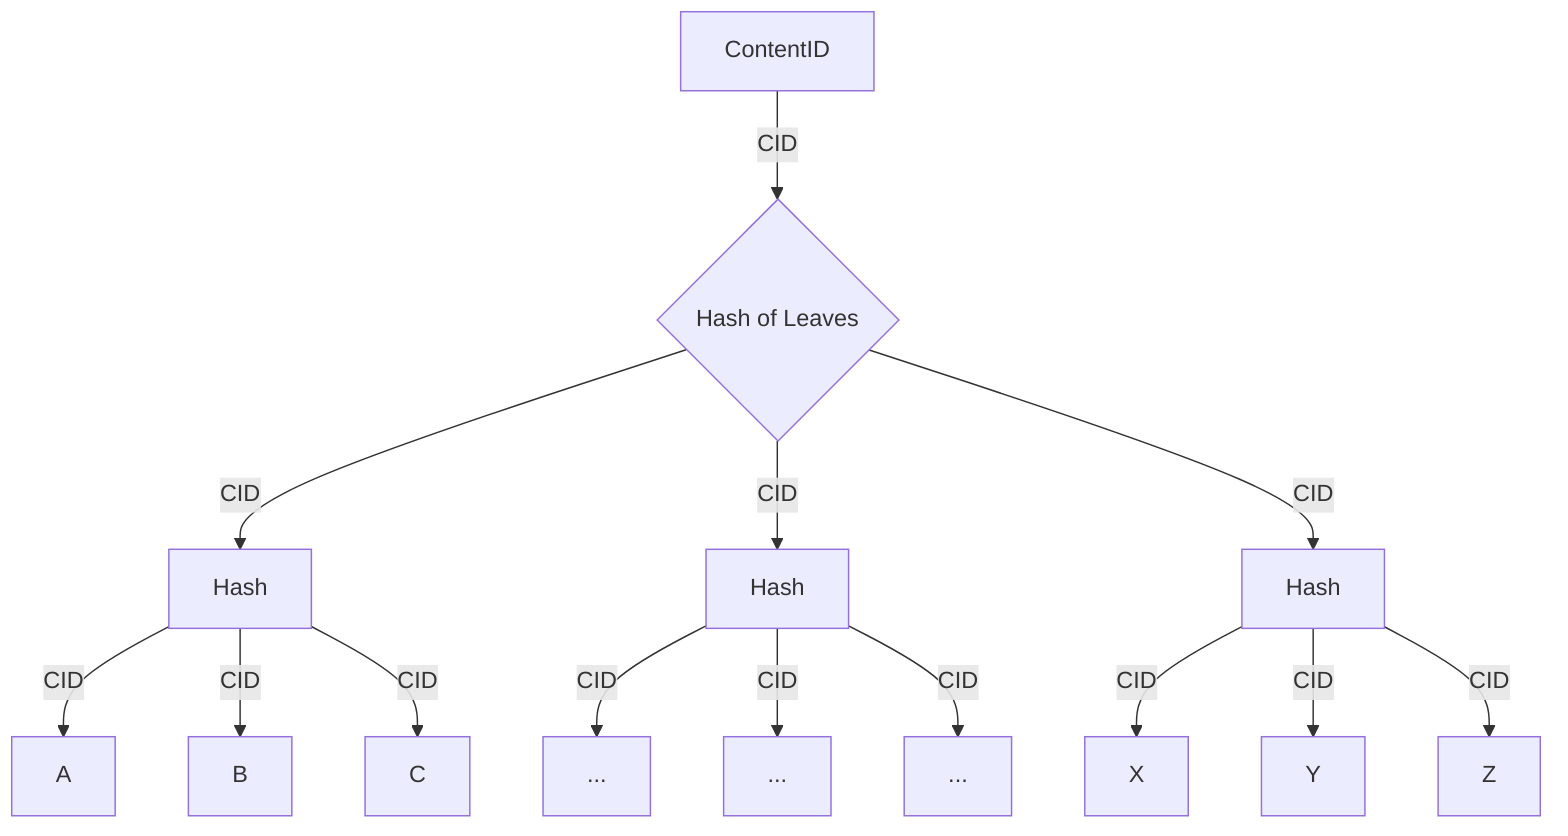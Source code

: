 graph TD
    A[ContentID] -->|CID| B{Hash of Leaves} 
    B -->|CID| C[Hash] 
    C -->|CID| a[A] 
    C -->|CID| b[B] 
    C -->|CID| c[C] 
    B -->|CID| D[Hash]
    D -->|CID| d[...]
    D -->|CID| e[...]
    D -->|CID| f[...]
    B -->|CID| E[Hash]
    E -->|CID| g[X]
    E -->|CID| h[Y]
    E -->|CID| i[Z]
